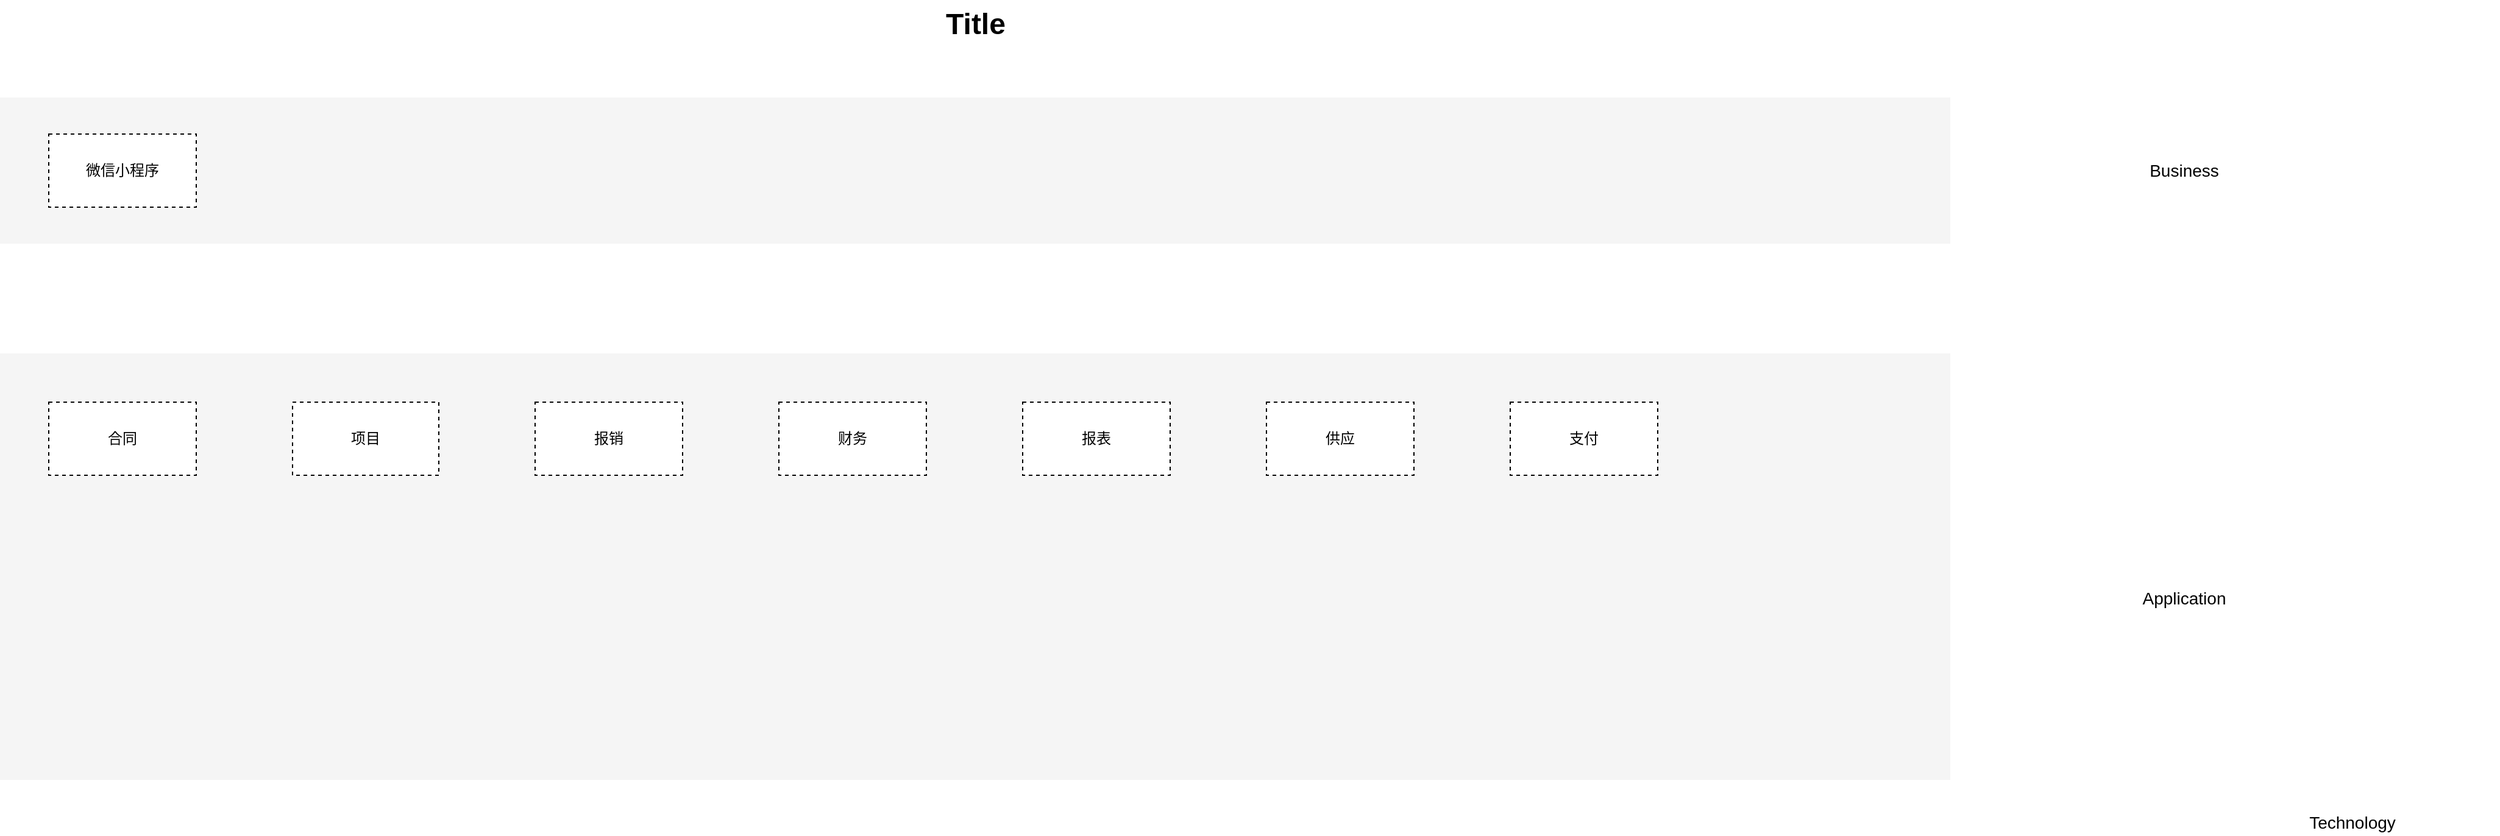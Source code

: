 <mxfile version="10.6.5" type="github"><diagram name="Page-1" id="44bbcf24-548e-d532-59d3-359de5b44cbb"><mxGraphModel dx="2020" dy="1000" grid="1" gridSize="10" guides="1" tooltips="1" connect="1" arrows="1" fold="1" page="1" pageScale="1.5" pageWidth="1169" pageHeight="826" background="none" math="0" shadow="0"><root><mxCell id="0" style=";html=1;"/><mxCell id="1" style=";html=1;" parent="0"/><mxCell id="6eae4fabf1afb631-29" value="Technology" style="text;html=1;strokeColor=none;fillColor=none;align=center;verticalAlign=middle;whiteSpace=wrap;fontSize=14;" parent="1" vertex="1"><mxGeometry x="1890" y="705" width="240" height="20" as="geometry"/></mxCell><mxCell id="6eae4fabf1afb631-30" value="Application" style="text;html=1;strokeColor=none;fillColor=none;align=center;verticalAlign=middle;whiteSpace=wrap;fontSize=14;" parent="1" vertex="1"><mxGeometry x="1752" y="521" width="240" height="20" as="geometry"/></mxCell><mxCell id="6eae4fabf1afb631-31" value="Business" style="text;html=1;strokeColor=none;fillColor=none;align=center;verticalAlign=middle;whiteSpace=wrap;fontSize=14;" parent="1" vertex="1"><mxGeometry x="1751.8" y="170" width="240" height="20" as="geometry"/></mxCell><mxCell id="6eae4fabf1afb631-37" value="Title" style="text;strokeColor=none;fillColor=none;html=1;fontSize=24;fontStyle=1;verticalAlign=middle;align=center;" parent="1" vertex="1"><mxGeometry x="80" y="40" width="1600" height="40" as="geometry"/></mxCell><mxCell id="c9qvaB_xWX4tZetMvXIY-1" value="" style="rounded=0;whiteSpace=wrap;html=1;fillColor=#f5f5f5;strokeColor=none;fontColor=#333333;dashed=1;" vertex="1" parent="1"><mxGeometry x="80" y="120" width="1600" height="120" as="geometry"/></mxCell><mxCell id="c9qvaB_xWX4tZetMvXIY-4" value="微信小程序" style="rounded=0;whiteSpace=wrap;html=1;dashed=1;strokeColor=#000000;" vertex="1" parent="1"><mxGeometry x="120" y="150" width="121" height="60" as="geometry"/></mxCell><mxCell id="c9qvaB_xWX4tZetMvXIY-5" value="" style="rounded=0;whiteSpace=wrap;html=1;fillColor=#f5f5f5;strokeColor=none;fontColor=#333333;dashed=1;" vertex="1" parent="1"><mxGeometry x="80" y="330" width="1600" height="350" as="geometry"/></mxCell><mxCell id="c9qvaB_xWX4tZetMvXIY-6" value="合同" style="rounded=0;whiteSpace=wrap;html=1;dashed=1;strokeColor=#000000;" vertex="1" parent="1"><mxGeometry x="120" y="370" width="121" height="60" as="geometry"/></mxCell><mxCell id="c9qvaB_xWX4tZetMvXIY-10" value="项目" style="rounded=0;whiteSpace=wrap;html=1;dashed=1;strokeColor=#000000;" vertex="1" parent="1"><mxGeometry x="320" y="370" width="120" height="60" as="geometry"/></mxCell><mxCell id="c9qvaB_xWX4tZetMvXIY-11" value="报销" style="rounded=0;whiteSpace=wrap;html=1;dashed=1;strokeColor=#000000;" vertex="1" parent="1"><mxGeometry x="519" y="370" width="121" height="60" as="geometry"/></mxCell><mxCell id="c9qvaB_xWX4tZetMvXIY-12" value="财务" style="rounded=0;whiteSpace=wrap;html=1;dashed=1;strokeColor=#000000;" vertex="1" parent="1"><mxGeometry x="719" y="370" width="121" height="60" as="geometry"/></mxCell><mxCell id="c9qvaB_xWX4tZetMvXIY-13" value="报表" style="rounded=0;whiteSpace=wrap;html=1;dashed=1;strokeColor=#000000;" vertex="1" parent="1"><mxGeometry x="919" y="370" width="121" height="60" as="geometry"/></mxCell><mxCell id="c9qvaB_xWX4tZetMvXIY-14" value="供应" style="rounded=0;whiteSpace=wrap;html=1;dashed=1;strokeColor=#000000;" vertex="1" parent="1"><mxGeometry x="1119" y="370" width="121" height="60" as="geometry"/></mxCell><mxCell id="c9qvaB_xWX4tZetMvXIY-15" value="支付" style="rounded=0;whiteSpace=wrap;html=1;dashed=1;strokeColor=#000000;" vertex="1" parent="1"><mxGeometry x="1319" y="370" width="121" height="60" as="geometry"/></mxCell></root></mxGraphModel></diagram></mxfile>